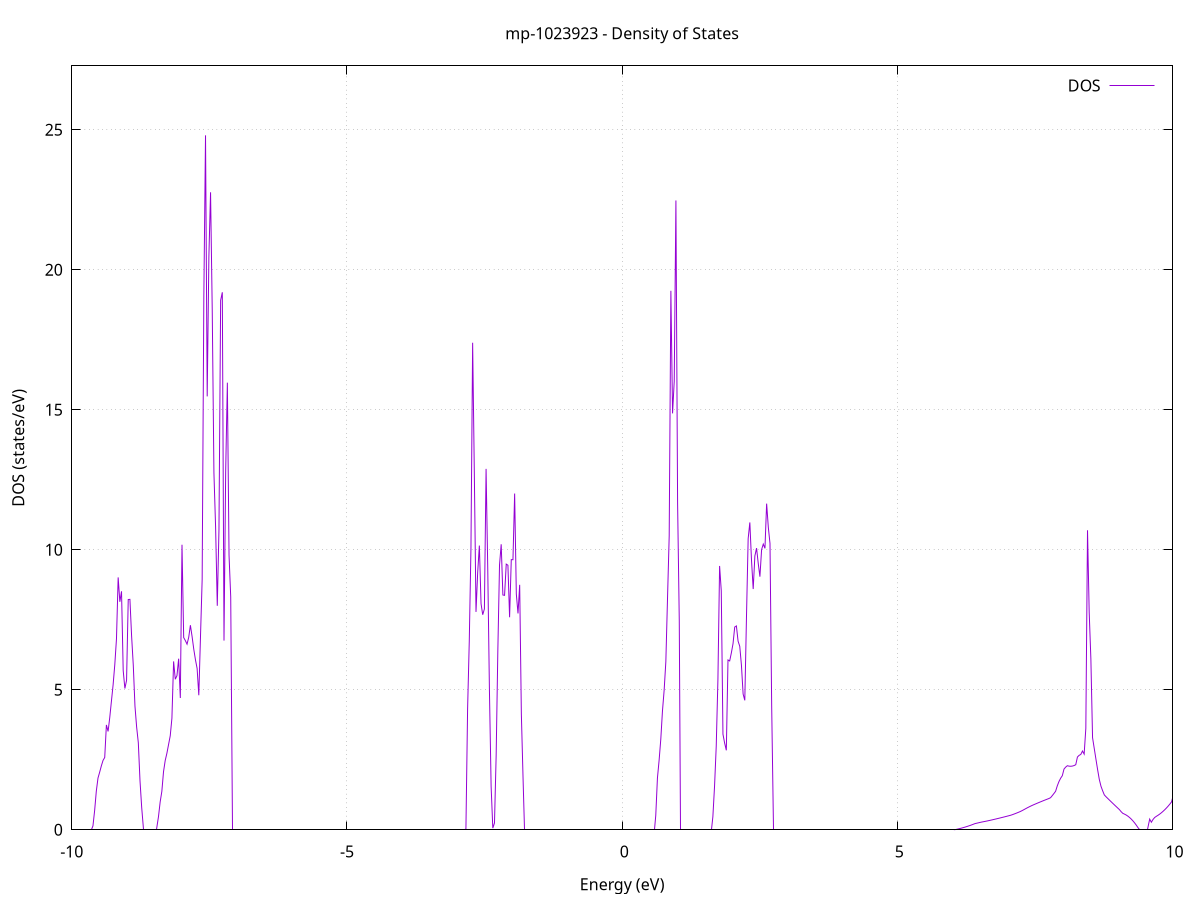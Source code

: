 set title 'mp-1023923 - Density of States'
set xlabel 'Energy (eV)'
set ylabel 'DOS (states/eV)'
set grid
set xrange [-10:10]
set yrange [0:27.285]
set xzeroaxis lt -1
set terminal png size 800,600
set output 'mp-1023923_dos_gnuplot.png'
plot '-' using 1:2 with lines title 'DOS'
-31.044400 0.000000
-31.013900 0.000000
-30.983300 0.000000
-30.952800 0.000000
-30.922300 0.000000
-30.891800 0.000000
-30.861200 0.000000
-30.830700 0.000000
-30.800200 0.000000
-30.769700 0.000000
-30.739100 0.000000
-30.708600 0.000000
-30.678100 0.000000
-30.647600 0.000000
-30.617000 0.000000
-30.586500 0.000000
-30.556000 0.000000
-30.525500 0.000000
-30.494900 0.000000
-30.464400 0.000000
-30.433900 0.000000
-30.403400 0.000000
-30.372800 0.000000
-30.342300 0.000000
-30.311800 0.000000
-30.281300 0.000000
-30.250700 0.000000
-30.220200 0.000000
-30.189700 0.000000
-30.159100 0.000000
-30.128600 0.000000
-30.098100 0.000000
-30.067600 0.000000
-30.037000 0.000000
-30.006500 0.000000
-29.976000 0.000000
-29.945500 0.000000
-29.914900 0.000000
-29.884400 0.000000
-29.853900 0.000000
-29.823400 0.000000
-29.792800 0.000000
-29.762300 0.000000
-29.731800 0.000000
-29.701300 0.000000
-29.670700 0.000000
-29.640200 0.000000
-29.609700 0.000000
-29.579200 0.000000
-29.548600 0.000000
-29.518100 0.000000
-29.487600 0.000000
-29.457100 0.000000
-29.426500 0.000000
-29.396000 0.000000
-29.365500 0.000000
-29.335000 0.000000
-29.304400 0.000000
-29.273900 0.000000
-29.243400 0.000000
-29.212900 0.000000
-29.182300 0.000000
-29.151800 0.000000
-29.121300 0.000000
-29.090700 0.000000
-29.060200 0.000000
-29.029700 0.000000
-28.999200 0.000000
-28.968600 0.000000
-28.938100 0.000000
-28.907600 0.000000
-28.877100 0.000000
-28.846500 0.000000
-28.816000 0.000000
-28.785500 0.000000
-28.755000 0.000000
-28.724400 0.000000
-28.693900 0.000000
-28.663400 0.000000
-28.632900 0.000000
-28.602300 0.000000
-28.571800 0.000000
-28.541300 0.000000
-28.510800 0.000000
-28.480200 0.000000
-28.449700 0.000000
-28.419200 0.000000
-28.388700 0.000000
-28.358100 0.000000
-28.327600 0.000000
-28.297100 0.000000
-28.266600 1.535900
-28.236000 10.512400
-28.205500 23.268000
-28.175000 21.652300
-28.144500 43.119400
-28.113900 17.059300
-28.083400 6.485400
-28.052900 0.000000
-28.022400 0.000000
-27.991800 0.000000
-27.961300 0.000000
-27.930800 0.000000
-27.900200 0.000000
-27.869700 0.000000
-27.839200 0.000000
-27.808700 0.000000
-27.778100 0.000000
-27.747600 0.000000
-27.717100 0.000000
-27.686600 0.000000
-27.656000 0.000000
-27.625500 0.000000
-27.595000 0.000000
-27.564500 0.000000
-27.533900 0.000000
-27.503400 0.000000
-27.472900 0.000000
-27.442400 0.000000
-27.411800 0.000000
-27.381300 0.000000
-27.350800 0.000000
-27.320300 0.000000
-27.289700 0.000000
-27.259200 0.000000
-27.228700 0.000000
-27.198200 0.000000
-27.167600 0.000000
-27.137100 0.000000
-27.106600 0.000000
-27.076100 0.000000
-27.045500 0.000000
-27.015000 0.000000
-26.984500 0.000000
-26.954000 0.000000
-26.923400 0.000000
-26.892900 0.000000
-26.862400 0.000000
-26.831800 0.000000
-26.801300 0.000000
-26.770800 0.000000
-26.740300 0.000000
-26.709700 0.000000
-26.679200 0.000000
-26.648700 0.000000
-26.618200 0.000000
-26.587600 0.000000
-26.557100 0.000000
-26.526600 0.000000
-26.496100 0.000000
-26.465500 0.000000
-26.435000 0.000000
-26.404500 0.000000
-26.374000 0.000000
-26.343400 0.000000
-26.312900 0.000000
-26.282400 0.000000
-26.251900 0.000000
-26.221300 0.000000
-26.190800 0.000000
-26.160300 0.000000
-26.129800 0.000000
-26.099200 0.000000
-26.068700 0.000000
-26.038200 0.000000
-26.007700 0.000000
-25.977100 0.000000
-25.946600 0.000000
-25.916100 0.000000
-25.885600 0.000000
-25.855000 0.000000
-25.824500 0.000000
-25.794000 0.000000
-25.763400 0.000000
-25.732900 0.000000
-25.702400 0.000000
-25.671900 0.000000
-25.641300 0.000000
-25.610800 0.000000
-25.580300 0.000000
-25.549800 0.000000
-25.519200 0.000000
-25.488700 0.000000
-25.458200 0.000000
-25.427700 0.000000
-25.397100 0.000000
-25.366600 0.000000
-25.336100 0.000000
-25.305600 0.000000
-25.275000 0.000000
-25.244500 0.000000
-25.214000 0.000000
-25.183500 0.000000
-25.152900 0.000000
-25.122400 0.000000
-25.091900 0.000000
-25.061400 0.000000
-25.030800 0.000000
-25.000300 0.000000
-24.969800 0.000000
-24.939300 0.000000
-24.908700 0.000000
-24.878200 0.000000
-24.847700 0.000000
-24.817200 0.000000
-24.786600 0.000000
-24.756100 0.000000
-24.725600 0.000000
-24.695100 0.000000
-24.664500 0.000000
-24.634000 0.000000
-24.603500 0.000000
-24.572900 0.000000
-24.542400 0.000000
-24.511900 0.000000
-24.481400 0.000000
-24.450800 0.000000
-24.420300 0.000000
-24.389800 0.000000
-24.359300 0.000000
-24.328700 0.000000
-24.298200 0.000000
-24.267700 0.000000
-24.237200 0.000000
-24.206600 0.000000
-24.176100 0.000000
-24.145600 0.000000
-24.115100 0.000000
-24.084500 0.000000
-24.054000 0.000000
-24.023500 0.000000
-23.993000 0.000000
-23.962400 0.000000
-23.931900 0.000000
-23.901400 0.000000
-23.870900 0.000000
-23.840300 0.000000
-23.809800 0.000000
-23.779300 0.000000
-23.748800 0.000000
-23.718200 0.000000
-23.687700 0.000000
-23.657200 0.000000
-23.626700 0.000000
-23.596100 0.000000
-23.565600 0.000000
-23.535100 0.000000
-23.504500 0.000000
-23.474000 0.000000
-23.443500 0.000000
-23.413000 0.000000
-23.382400 0.000000
-23.351900 0.000000
-23.321400 0.000000
-23.290900 0.000000
-23.260300 0.000000
-23.229800 0.000000
-23.199300 0.000000
-23.168800 0.000000
-23.138200 0.000000
-23.107700 0.000000
-23.077200 0.000000
-23.046700 0.000000
-23.016100 0.000000
-22.985600 0.000000
-22.955100 0.000000
-22.924600 0.000000
-22.894000 0.000000
-22.863500 0.000000
-22.833000 0.000000
-22.802500 0.000000
-22.771900 0.000000
-22.741400 0.000000
-22.710900 0.000000
-22.680400 0.000000
-22.649800 0.000000
-22.619300 0.000000
-22.588800 0.000000
-22.558300 0.000000
-22.527700 0.000000
-22.497200 0.000000
-22.466700 0.000000
-22.436100 0.000000
-22.405600 0.000000
-22.375100 0.000000
-22.344600 0.000000
-22.314000 0.000000
-22.283500 0.000000
-22.253000 0.000000
-22.222500 0.000000
-22.191900 0.000000
-22.161400 0.000000
-22.130900 0.000000
-22.100400 0.000000
-22.069800 0.000000
-22.039300 0.000000
-22.008800 0.000000
-21.978300 0.000000
-21.947700 0.000000
-21.917200 0.000000
-21.886700 0.000000
-21.856200 0.000000
-21.825600 0.000000
-21.795100 0.000000
-21.764600 0.000000
-21.734100 0.000000
-21.703500 0.000000
-21.673000 0.000000
-21.642500 0.000000
-21.612000 0.000000
-21.581400 0.000000
-21.550900 0.000000
-21.520400 0.000000
-21.489900 0.000000
-21.459300 0.000000
-21.428800 0.000000
-21.398300 0.000000
-21.367800 0.000000
-21.337200 0.000000
-21.306700 0.000000
-21.276200 0.000000
-21.245600 0.000000
-21.215100 0.000000
-21.184600 0.000000
-21.154100 0.000000
-21.123500 0.000000
-21.093000 0.000000
-21.062500 0.000000
-21.032000 0.000000
-21.001400 0.000000
-20.970900 0.000000
-20.940400 0.000000
-20.909900 0.000000
-20.879300 0.000000
-20.848800 0.000000
-20.818300 0.000000
-20.787800 0.000000
-20.757200 0.000000
-20.726700 0.000000
-20.696200 0.000000
-20.665700 0.000000
-20.635100 0.000000
-20.604600 0.000000
-20.574100 0.000000
-20.543600 0.000000
-20.513000 0.000000
-20.482500 0.000000
-20.452000 0.000000
-20.421500 0.000000
-20.390900 0.000000
-20.360400 0.000000
-20.329900 0.000000
-20.299400 0.000000
-20.268800 0.000000
-20.238300 0.000000
-20.207800 0.000000
-20.177200 0.000000
-20.146700 0.000000
-20.116200 0.000000
-20.085700 0.000000
-20.055100 0.000000
-20.024600 0.000000
-19.994100 0.000000
-19.963600 0.000000
-19.933000 0.000000
-19.902500 0.000000
-19.872000 0.000000
-19.841500 0.000000
-19.810900 0.000000
-19.780400 0.000000
-19.749900 0.000000
-19.719400 0.000000
-19.688800 0.000000
-19.658300 0.000000
-19.627800 0.000000
-19.597300 0.000000
-19.566700 0.000000
-19.536200 0.000000
-19.505700 0.000000
-19.475200 0.000000
-19.444600 0.000000
-19.414100 0.000000
-19.383600 0.000000
-19.353100 0.000000
-19.322500 0.000000
-19.292000 0.000000
-19.261500 0.000000
-19.231000 0.000000
-19.200400 0.000000
-19.169900 0.000000
-19.139400 0.000000
-19.108800 0.000000
-19.078300 0.000000
-19.047800 0.000000
-19.017300 0.000000
-18.986700 0.000000
-18.956200 0.000000
-18.925700 0.000000
-18.895200 0.000000
-18.864600 0.000000
-18.834100 0.000000
-18.803600 0.000000
-18.773100 0.000000
-18.742500 0.000000
-18.712000 0.000000
-18.681500 0.000000
-18.651000 0.000000
-18.620400 0.000000
-18.589900 0.000000
-18.559400 0.000000
-18.528900 0.000000
-18.498300 0.000000
-18.467800 0.000000
-18.437300 0.000000
-18.406800 0.000000
-18.376200 0.000000
-18.345700 0.000000
-18.315200 0.000000
-18.284700 0.000000
-18.254100 0.000000
-18.223600 0.000000
-18.193100 0.000000
-18.162600 0.000000
-18.132000 0.000000
-18.101500 0.000000
-18.071000 0.000000
-18.040400 11.246200
-18.009900 36.146700
-17.979400 27.942100
-17.948900 16.876600
-17.918300 16.294400
-17.887800 16.427700
-17.857300 3.478700
-17.826800 3.454200
-17.796200 21.503200
-17.765700 17.127800
-17.735200 27.456500
-17.704700 14.135800
-17.674100 17.889800
-17.643600 18.808300
-17.613100 9.685100
-17.582600 0.414800
-17.552000 0.000000
-17.521500 0.000000
-17.491000 0.000000
-17.460500 0.000000
-17.429900 0.000000
-17.399400 0.000000
-17.368900 0.000000
-17.338400 0.000000
-17.307800 0.000000
-17.277300 0.000000
-17.246800 0.000000
-17.216300 0.000000
-17.185700 0.000000
-17.155200 0.000000
-17.124700 0.000000
-17.094200 0.000000
-17.063600 0.000000
-17.033100 0.000000
-17.002600 0.000000
-16.972100 0.000000
-16.941500 0.000000
-16.911000 0.000000
-16.880500 0.000000
-16.849900 0.000000
-16.819400 0.000000
-16.788900 0.000000
-16.758400 0.000000
-16.727800 0.000000
-16.697300 0.000000
-16.666800 0.000000
-16.636300 0.000000
-16.605700 0.000000
-16.575200 0.000000
-16.544700 0.000000
-16.514200 0.000000
-16.483600 0.000000
-16.453100 0.000000
-16.422600 0.000000
-16.392100 0.000000
-16.361500 0.000000
-16.331000 0.000000
-16.300500 0.000000
-16.270000 0.000000
-16.239400 0.000000
-16.208900 0.000000
-16.178400 0.000000
-16.147900 0.000000
-16.117300 0.000000
-16.086800 0.000000
-16.056300 0.000000
-16.025800 0.000000
-15.995200 0.000000
-15.964700 0.000000
-15.934200 0.000000
-15.903700 0.000000
-15.873100 0.000000
-15.842600 0.000000
-15.812100 0.000000
-15.781500 0.000000
-15.751000 0.000000
-15.720500 0.000000
-15.690000 0.000000
-15.659400 0.000000
-15.628900 0.000000
-15.598400 0.000000
-15.567900 0.000000
-15.537300 0.000000
-15.506800 0.000000
-15.476300 0.000000
-15.445800 0.000000
-15.415200 0.000000
-15.384700 0.000000
-15.354200 0.000000
-15.323700 0.000000
-15.293100 0.000000
-15.262600 0.000000
-15.232100 0.000000
-15.201600 0.000000
-15.171000 0.000000
-15.140500 0.000000
-15.110000 0.000000
-15.079500 0.000000
-15.048900 0.000000
-15.018400 0.000000
-14.987900 0.000000
-14.957400 0.000000
-14.926800 0.000000
-14.896300 0.000000
-14.865800 0.000000
-14.835300 0.000000
-14.804700 0.000000
-14.774200 0.000000
-14.743700 0.000000
-14.713100 0.000000
-14.682600 0.000000
-14.652100 0.000000
-14.621600 0.000000
-14.591000 0.000000
-14.560500 0.000000
-14.530000 0.000000
-14.499500 0.000000
-14.468900 0.000000
-14.438400 0.000000
-14.407900 0.000000
-14.377400 0.000000
-14.346800 0.000000
-14.316300 0.000000
-14.285800 0.000000
-14.255300 0.000000
-14.224700 0.000000
-14.194200 0.000000
-14.163700 0.000000
-14.133200 0.000000
-14.102600 0.000000
-14.072100 0.000000
-14.041600 0.000000
-14.011100 0.000000
-13.980500 0.000000
-13.950000 0.000000
-13.919500 0.000000
-13.889000 0.000000
-13.858400 0.000000
-13.827900 0.000000
-13.797400 0.000000
-13.766900 0.000000
-13.736300 0.000000
-13.705800 0.000000
-13.675300 0.000000
-13.644800 0.000000
-13.614200 0.000000
-13.583700 0.000000
-13.553200 0.000000
-13.522600 0.000000
-13.492100 0.000000
-13.461600 0.000000
-13.431100 0.000000
-13.400500 0.000000
-13.370000 0.000000
-13.339500 0.000000
-13.309000 0.000000
-13.278400 0.000000
-13.247900 0.000000
-13.217400 0.000000
-13.186900 0.000000
-13.156300 0.000000
-13.125800 0.000000
-13.095300 0.000000
-13.064800 0.000000
-13.034200 0.000000
-13.003700 0.000000
-12.973200 0.000000
-12.942700 0.000000
-12.912100 0.000000
-12.881600 0.000000
-12.851100 0.000000
-12.820600 0.000000
-12.790000 0.000000
-12.759500 0.000000
-12.729000 0.000000
-12.698500 0.000000
-12.667900 0.000000
-12.637400 0.000000
-12.606900 0.000000
-12.576400 0.000000
-12.545800 0.000000
-12.515300 0.000000
-12.484800 0.000000
-12.454200 0.000000
-12.423700 0.000000
-12.393200 0.000000
-12.362700 0.000000
-12.332100 0.000000
-12.301600 0.000000
-12.271100 0.000000
-12.240600 0.000000
-12.210000 0.000000
-12.179500 0.000000
-12.149000 0.000000
-12.118500 0.000000
-12.087900 0.000000
-12.057400 0.000000
-12.026900 0.000000
-11.996400 0.000000
-11.965800 0.000000
-11.935300 0.000000
-11.904800 0.000000
-11.874300 0.000000
-11.843700 0.000000
-11.813200 0.000000
-11.782700 0.000000
-11.752200 0.000000
-11.721600 0.000000
-11.691100 0.000000
-11.660600 0.000000
-11.630100 0.000000
-11.599500 0.000000
-11.569000 0.000000
-11.538500 0.000000
-11.508000 0.000000
-11.477400 0.000000
-11.446900 0.000000
-11.416400 0.000000
-11.385800 0.000000
-11.355300 0.000000
-11.324800 0.000000
-11.294300 0.000000
-11.263700 0.000000
-11.233200 0.000000
-11.202700 0.000000
-11.172200 0.000000
-11.141600 0.000000
-11.111100 0.000000
-11.080600 0.000000
-11.050100 0.000000
-11.019500 0.000000
-10.989000 0.000000
-10.958500 0.000000
-10.928000 0.000000
-10.897400 0.000000
-10.866900 0.000000
-10.836400 0.000000
-10.805900 0.000000
-10.775300 0.000000
-10.744800 0.000000
-10.714300 0.000000
-10.683800 0.000000
-10.653200 0.000000
-10.622700 0.000000
-10.592200 0.000000
-10.561700 0.000000
-10.531100 0.000000
-10.500600 0.000000
-10.470100 0.000000
-10.439600 0.000000
-10.409000 0.000000
-10.378500 0.000000
-10.348000 0.000000
-10.317500 0.000000
-10.286900 0.000000
-10.256400 0.000000
-10.225900 0.000000
-10.195300 0.000000
-10.164800 0.000000
-10.134300 0.000000
-10.103800 0.000000
-10.073200 0.000000
-10.042700 0.000000
-10.012200 0.000000
-9.981700 0.000000
-9.951100 0.000000
-9.920600 0.000000
-9.890100 0.000000
-9.859600 0.000000
-9.829000 0.000000
-9.798500 0.000000
-9.768000 0.000000
-9.737500 0.000000
-9.706900 0.000000
-9.676400 0.000000
-9.645900 0.000000
-9.615400 0.138300
-9.584800 0.689900
-9.554300 1.382900
-9.523800 1.848900
-9.493300 2.058500
-9.462700 2.283500
-9.432200 2.477700
-9.401700 2.582200
-9.371200 3.745200
-9.340600 3.513000
-9.310100 4.011300
-9.279600 4.597800
-9.249100 5.180600
-9.218500 5.901700
-9.188000 6.824300
-9.157500 9.014500
-9.126900 8.141900
-9.096400 8.517500
-9.065900 5.685800
-9.035400 5.046400
-9.004800 5.335400
-8.974300 8.224700
-8.943800 8.230200
-8.913300 6.923600
-8.882700 5.876700
-8.852200 4.417300
-8.821700 3.666500
-8.791200 3.109400
-8.760600 1.750000
-8.730100 0.801000
-8.699600 0.000000
-8.669100 0.000000
-8.638500 0.000000
-8.608000 0.000000
-8.577500 0.000000
-8.547000 0.000000
-8.516400 0.000000
-8.485900 0.000000
-8.455400 0.000000
-8.424900 0.468500
-8.394300 0.993100
-8.363800 1.371800
-8.333300 2.072600
-8.302800 2.472600
-8.272200 2.730600
-8.241700 3.043900
-8.211200 3.356100
-8.180700 3.984600
-8.150100 6.014100
-8.119600 5.376300
-8.089100 5.504900
-8.058500 6.110700
-8.028000 4.707600
-7.997500 10.181100
-7.967000 6.866800
-7.936400 6.756100
-7.905900 6.629400
-7.875400 6.875100
-7.844900 7.306300
-7.814300 6.903800
-7.783800 6.451000
-7.753300 6.074100
-7.722800 5.761800
-7.692200 4.805300
-7.661700 6.890600
-7.631200 8.940200
-7.600700 19.041400
-7.570100 24.804500
-7.539600 15.480300
-7.509100 20.464400
-7.478600 22.769200
-7.448000 18.559100
-7.417500 12.752700
-7.387000 10.816700
-7.356500 8.000000
-7.325900 10.716000
-7.295400 18.910100
-7.264900 19.198000
-7.234400 6.756800
-7.203800 12.808700
-7.173300 15.969600
-7.142800 9.809800
-7.112300 8.320400
-7.081700 0.000000
-7.051200 0.000000
-7.020700 0.000000
-6.990200 0.000000
-6.959600 0.000000
-6.929100 0.000000
-6.898600 0.000000
-6.868000 0.000000
-6.837500 0.000000
-6.807000 0.000000
-6.776500 0.000000
-6.745900 0.000000
-6.715400 0.000000
-6.684900 0.000000
-6.654400 0.000000
-6.623800 0.000000
-6.593300 0.000000
-6.562800 0.000000
-6.532300 0.000000
-6.501700 0.000000
-6.471200 0.000000
-6.440700 0.000000
-6.410200 0.000000
-6.379600 0.000000
-6.349100 0.000000
-6.318600 0.000000
-6.288100 0.000000
-6.257500 0.000000
-6.227000 0.000000
-6.196500 0.000000
-6.166000 0.000000
-6.135400 0.000000
-6.104900 0.000000
-6.074400 0.000000
-6.043900 0.000000
-6.013300 0.000000
-5.982800 0.000000
-5.952300 0.000000
-5.921800 0.000000
-5.891200 0.000000
-5.860700 0.000000
-5.830200 0.000000
-5.799600 0.000000
-5.769100 0.000000
-5.738600 0.000000
-5.708100 0.000000
-5.677500 0.000000
-5.647000 0.000000
-5.616500 0.000000
-5.586000 0.000000
-5.555400 0.000000
-5.524900 0.000000
-5.494400 0.000000
-5.463900 0.000000
-5.433300 0.000000
-5.402800 0.000000
-5.372300 0.000000
-5.341800 0.000000
-5.311200 0.000000
-5.280700 0.000000
-5.250200 0.000000
-5.219700 0.000000
-5.189100 0.000000
-5.158600 0.000000
-5.128100 0.000000
-5.097600 0.000000
-5.067000 0.000000
-5.036500 0.000000
-5.006000 0.000000
-4.975500 0.000000
-4.944900 0.000000
-4.914400 0.000000
-4.883900 0.000000
-4.853400 0.000000
-4.822800 0.000000
-4.792300 0.000000
-4.761800 0.000000
-4.731200 0.000000
-4.700700 0.000000
-4.670200 0.000000
-4.639700 0.000000
-4.609100 0.000000
-4.578600 0.000000
-4.548100 0.000000
-4.517600 0.000000
-4.487000 0.000000
-4.456500 0.000000
-4.426000 0.000000
-4.395500 0.000000
-4.364900 0.000000
-4.334400 0.000000
-4.303900 0.000000
-4.273400 0.000000
-4.242800 0.000000
-4.212300 0.000000
-4.181800 0.000000
-4.151300 0.000000
-4.120700 0.000000
-4.090200 0.000000
-4.059700 0.000000
-4.029200 0.000000
-3.998600 0.000000
-3.968100 0.000000
-3.937600 0.000000
-3.907100 0.000000
-3.876500 0.000000
-3.846000 0.000000
-3.815500 0.000000
-3.785000 0.000000
-3.754400 0.000000
-3.723900 0.000000
-3.693400 0.000000
-3.662800 0.000000
-3.632300 0.000000
-3.601800 0.000000
-3.571300 0.000000
-3.540700 0.000000
-3.510200 0.000000
-3.479700 0.000000
-3.449200 0.000000
-3.418600 0.000000
-3.388100 0.000000
-3.357600 0.000000
-3.327100 0.000000
-3.296500 0.000000
-3.266000 0.000000
-3.235500 0.000000
-3.205000 0.000000
-3.174400 0.000000
-3.143900 0.000000
-3.113400 0.000000
-3.082900 0.000000
-3.052300 0.000000
-3.021800 0.000000
-2.991300 0.000000
-2.960800 0.000000
-2.930200 0.000000
-2.899700 0.000000
-2.869200 0.000000
-2.838700 0.020900
-2.808100 4.325500
-2.777600 6.737600
-2.747100 10.058000
-2.716600 17.396500
-2.686000 12.761800
-2.655500 7.781200
-2.625000 9.186700
-2.594500 10.152200
-2.563900 8.075300
-2.533400 7.680900
-2.502900 7.887800
-2.472300 12.891000
-2.441800 9.312000
-2.411300 4.973300
-2.380800 1.555500
-2.350200 0.058600
-2.319700 0.239700
-2.289200 2.656300
-2.258700 6.402000
-2.228100 9.460000
-2.197600 10.197800
-2.167100 8.386000
-2.136600 8.373600
-2.106000 9.489300
-2.075500 9.449200
-2.045000 7.591600
-2.014500 9.649000
-1.983900 9.646100
-1.953400 12.010300
-1.922900 8.423100
-1.892400 7.727000
-1.861800 8.748800
-1.831300 4.133700
-1.800800 1.860200
-1.770300 0.000000
-1.739700 0.000000
-1.709200 0.000000
-1.678700 0.000000
-1.648200 0.000000
-1.617600 0.000000
-1.587100 0.000000
-1.556600 0.000000
-1.526100 0.000000
-1.495500 0.000000
-1.465000 0.000000
-1.434500 0.000000
-1.403900 0.000000
-1.373400 0.000000
-1.342900 0.000000
-1.312400 0.000000
-1.281800 0.000000
-1.251300 0.000000
-1.220800 0.000000
-1.190300 0.000000
-1.159700 0.000000
-1.129200 0.000000
-1.098700 0.000000
-1.068200 0.000000
-1.037600 0.000000
-1.007100 0.000000
-0.976600 0.000000
-0.946100 0.000000
-0.915500 0.000000
-0.885000 0.000000
-0.854500 0.000000
-0.824000 0.000000
-0.793400 0.000000
-0.762900 0.000000
-0.732400 0.000000
-0.701900 0.000000
-0.671300 0.000000
-0.640800 0.000000
-0.610300 0.000000
-0.579800 0.000000
-0.549200 0.000000
-0.518700 0.000000
-0.488200 0.000000
-0.457700 0.000000
-0.427100 0.000000
-0.396600 0.000000
-0.366100 0.000000
-0.335500 0.000000
-0.305000 0.000000
-0.274500 0.000000
-0.244000 0.000000
-0.213400 0.000000
-0.182900 0.000000
-0.152400 0.000000
-0.121900 0.000000
-0.091300 0.000000
-0.060800 0.000000
-0.030300 0.000000
0.000200 0.000000
0.030800 0.000000
0.061300 0.000000
0.091800 0.000000
0.122300 0.000000
0.152900 0.000000
0.183400 0.000000
0.213900 0.000000
0.244400 0.000000
0.275000 0.000000
0.305500 0.000000
0.336000 0.000000
0.366500 0.000000
0.397100 0.000000
0.427600 0.000000
0.458100 0.000000
0.488600 0.000000
0.519200 0.000000
0.549700 0.000000
0.580200 0.000000
0.610700 0.509200
0.641300 1.848900
0.671800 2.484800
0.702300 3.237800
0.732800 4.246400
0.763400 4.990800
0.793900 5.999400
0.824400 8.267000
0.855000 10.500600
0.885500 19.251900
0.916000 14.873500
0.946500 16.022700
0.977100 22.477600
1.007600 11.678300
1.038100 7.464100
1.068600 0.000000
1.099200 0.000000
1.129700 0.000000
1.160200 0.000000
1.190700 0.000000
1.221300 0.000000
1.251800 0.000000
1.282300 0.000000
1.312800 0.000000
1.343400 0.000000
1.373900 0.000000
1.404400 0.000000
1.434900 0.000000
1.465500 0.000000
1.496000 0.000000
1.526500 0.000000
1.557000 0.000000
1.587600 0.000000
1.618100 0.000000
1.648600 0.469200
1.679100 1.558500
1.709700 2.987700
1.740200 5.361700
1.770700 9.422800
1.801200 8.535400
1.831800 3.415300
1.862300 3.095000
1.892800 2.838100
1.923400 6.065200
1.953900 6.030500
1.984400 6.318400
2.014900 6.649600
2.045500 7.241300
2.076000 7.280500
2.106500 6.737400
2.137000 6.553000
2.167600 5.877500
2.198100 4.849900
2.228600 4.623000
2.259100 7.601400
2.289700 10.397500
2.320200 10.978100
2.350700 9.616000
2.381200 8.598000
2.411800 9.781100
2.442300 10.060300
2.472800 9.515200
2.503300 9.040600
2.533900 10.004500
2.564400 10.204300
2.594900 10.052500
2.625400 11.650100
2.656000 10.801800
2.686500 10.227200
2.717000 4.420700
2.747500 0.000000
2.778100 0.000000
2.808600 0.000000
2.839100 0.000000
2.869600 0.000000
2.900200 0.000000
2.930700 0.000000
2.961200 0.000000
2.991800 0.000000
3.022300 0.000000
3.052800 0.000000
3.083300 0.000000
3.113900 0.000000
3.144400 0.000000
3.174900 0.000000
3.205400 0.000000
3.236000 0.000000
3.266500 0.000000
3.297000 0.000000
3.327500 0.000000
3.358100 0.000000
3.388600 0.000000
3.419100 0.000000
3.449600 0.000000
3.480200 0.000000
3.510700 0.000000
3.541200 0.000000
3.571700 0.000000
3.602300 0.000000
3.632800 0.000000
3.663300 0.000000
3.693800 0.000000
3.724400 0.000000
3.754900 0.000000
3.785400 0.000000
3.815900 0.000000
3.846500 0.000000
3.877000 0.000000
3.907500 0.000000
3.938000 0.000000
3.968600 0.000000
3.999100 0.000000
4.029600 0.000000
4.060100 0.000000
4.090700 0.000000
4.121200 0.000000
4.151700 0.000000
4.182300 0.000000
4.212800 0.000000
4.243300 0.000000
4.273800 0.000000
4.304400 0.000000
4.334900 0.000000
4.365400 0.000000
4.395900 0.000000
4.426500 0.000000
4.457000 0.000000
4.487500 0.000000
4.518000 0.000000
4.548600 0.000000
4.579100 0.000000
4.609600 0.000000
4.640100 0.000000
4.670700 0.000000
4.701200 0.000000
4.731700 0.000000
4.762200 0.000000
4.792800 0.000000
4.823300 0.000000
4.853800 0.000000
4.884300 0.000000
4.914900 0.000000
4.945400 0.000000
4.975900 0.000000
5.006400 0.000000
5.037000 0.000000
5.067500 0.000000
5.098000 0.000000
5.128500 0.000000
5.159100 0.000000
5.189600 0.000000
5.220100 0.000000
5.250700 0.000000
5.281200 0.000000
5.311700 0.000000
5.342200 0.000000
5.372800 0.000000
5.403300 0.000000
5.433800 0.000000
5.464300 0.000000
5.494900 0.000000
5.525400 0.000000
5.555900 0.000000
5.586400 0.000000
5.617000 0.000000
5.647500 0.000000
5.678000 0.000000
5.708500 0.000000
5.739100 0.000000
5.769600 0.000000
5.800100 0.000000
5.830600 0.000000
5.861200 0.000000
5.891700 0.000000
5.922200 0.000000
5.952700 0.000000
5.983300 0.000000
6.013800 0.000000
6.044300 0.003100
6.074800 0.015800
6.105400 0.029400
6.135900 0.044000
6.166400 0.059600
6.196900 0.076200
6.227500 0.093800
6.258000 0.112400
6.288500 0.131900
6.319100 0.152500
6.349600 0.174000
6.380100 0.196500
6.410600 0.220000
6.441200 0.234000
6.471700 0.247900
6.502200 0.262300
6.532700 0.275400
6.563300 0.287100
6.593800 0.298900
6.624300 0.311200
6.654800 0.324000
6.685400 0.337300
6.715900 0.351000
6.746400 0.365000
6.776900 0.379100
6.807500 0.393400
6.838000 0.407900
6.868500 0.422600
6.899000 0.437500
6.929600 0.452500
6.960100 0.467800
6.990600 0.483200
7.021100 0.498900
7.051700 0.514700
7.082200 0.533500
7.112700 0.555400
7.143200 0.578200
7.173800 0.601900
7.204300 0.626500
7.234800 0.652100
7.265300 0.681800
7.295900 0.714400
7.326400 0.747300
7.356900 0.779700
7.387400 0.810700
7.418000 0.840500
7.448500 0.868800
7.479000 0.895400
7.509600 0.921300
7.540100 0.946900
7.570600 0.972100
7.601100 0.997000
7.631700 1.021600
7.662200 1.045800
7.692700 1.069600
7.723200 1.093200
7.753800 1.116300
7.784300 1.145400
7.814800 1.217800
7.845300 1.294600
7.875900 1.374800
7.906400 1.567700
7.936900 1.721800
7.967400 1.840800
7.998000 1.932000
8.028500 2.167300
8.059000 2.238300
8.089500 2.287700
8.120100 2.272500
8.150600 2.268400
8.181100 2.275600
8.211600 2.294000
8.242200 2.324400
8.272700 2.598900
8.303200 2.658400
8.333700 2.690900
8.364300 2.813500
8.394800 2.703300
8.425300 3.619800
8.455800 10.697100
8.486400 7.768300
8.516900 6.105200
8.547400 3.289600
8.578000 2.907100
8.608500 2.526500
8.639000 2.152500
8.669500 1.803400
8.700100 1.557700
8.730600 1.393600
8.761100 1.245800
8.791600 1.181200
8.822200 1.121900
8.852700 1.063100
8.883200 1.004800
8.913700 0.946900
8.944300 0.889400
8.974800 0.832400
9.005300 0.775900
9.035800 0.719700
9.066400 0.646600
9.096900 0.587200
9.127400 0.559500
9.157900 0.527600
9.188500 0.487700
9.219000 0.439800
9.249500 0.383900
9.280000 0.320000
9.310600 0.248000
9.341100 0.167900
9.371600 0.079900
9.402100 0.000000
9.432700 0.000000
9.463200 0.000000
9.493700 0.000000
9.524200 0.000000
9.554800 0.000000
9.585300 0.381100
9.615800 0.269500
9.646400 0.369400
9.676900 0.439700
9.707400 0.481500
9.737900 0.519100
9.768500 0.561500
9.799000 0.608700
9.829500 0.660700
9.860000 0.717500
9.890600 0.779100
9.921100 0.845600
9.951600 0.916800
9.982100 0.992900
10.012700 1.218700
10.043200 1.578100
10.073700 1.920200
10.104200 2.900400
10.134800 3.429600
10.165300 2.958700
10.195800 2.821000
10.226300 2.834300
10.256900 2.792500
10.287400 2.730700
10.317900 2.678800
10.348400 2.635500
10.379000 2.601900
10.409500 2.581200
10.440000 2.564600
10.470500 2.563000
10.501100 2.570400
10.531600 2.526700
10.562100 2.480600
10.592600 2.613500
10.623200 2.785300
10.653700 2.510500
10.684200 2.137400
10.714700 2.024200
10.745300 1.981200
10.775800 1.943400
10.806300 1.912400
10.836900 1.964000
10.867400 2.129100
10.897900 2.458300
10.928400 2.919700
10.959000 3.748600
10.989500 2.788200
11.020000 2.610600
11.050500 2.534200
11.081100 1.880400
11.111600 1.797100
11.142100 1.730300
11.172600 1.702900
11.203200 1.645100
11.233700 1.557000
11.264200 1.542300
11.294700 1.539700
11.325300 1.538000
11.355800 1.537400
11.386300 1.094900
11.416800 1.040100
11.447400 0.988400
11.477900 0.939400
11.508400 1.166200
11.538900 1.494100
11.569500 1.747200
11.600000 1.924100
11.630500 2.027800
11.661000 2.087400
11.691600 2.118700
11.722100 2.183800
11.752600 2.306700
11.783100 2.437200
11.813700 2.582600
11.844200 2.826900
11.874700 3.195400
11.905300 3.464700
11.935800 3.952700
11.966300 4.558400
11.996800 5.111500
12.027400 4.923000
12.057900 5.652500
12.088400 4.308500
12.118900 3.911900
12.149500 3.470100
12.180000 2.975000
12.210500 2.459000
12.241000 2.027700
12.271600 1.725600
12.302100 1.344600
12.332600 1.005900
12.363100 0.730900
12.393700 0.700500
12.424200 0.753500
12.454700 0.854800
12.485200 1.009000
12.515800 1.285400
12.546300 1.980800
12.576800 3.478500
12.607300 3.485300
12.637900 3.857500
12.668400 4.173300
12.698900 4.201900
12.729400 4.167700
12.760000 4.100400
12.790500 4.004100
12.821000 3.824600
12.851500 3.534400
12.882100 3.571700
12.912600 3.401700
12.943100 3.078800
12.973700 2.993800
13.004200 3.183500
13.034700 2.637800
13.065200 2.238200
13.095800 1.971000
13.126300 1.794100
13.156800 1.705200
13.187300 1.667200
13.217900 1.658100
13.248400 1.661900
13.278900 1.688200
13.309400 1.739600
13.340000 1.802300
13.370500 1.857700
13.401000 1.920900
13.431500 1.994900
13.462100 2.072400
13.492600 2.218000
13.523100 2.661900
13.553600 2.901400
13.584200 2.975400
13.614700 2.999500
13.645200 2.977600
13.675700 2.920600
13.706300 2.863700
13.736800 2.864800
13.767300 2.991900
13.797800 2.929800
13.828400 2.671400
13.858900 2.634200
13.889400 2.596600
13.919900 2.510900
13.950500 2.386600
13.981000 2.211400
14.011500 2.029100
14.042100 1.962300
14.072600 1.900800
14.103100 1.990100
14.133600 2.050300
14.164200 2.022800
14.194700 1.987900
14.225200 1.971900
14.255700 1.967300
14.286300 1.973300
14.316800 1.990000
14.347300 2.024400
14.377800 2.058600
14.408400 2.257500
14.438900 2.375200
14.469400 2.253400
14.499900 2.185800
14.530500 1.993300
14.561000 1.914200
14.591500 1.909400
14.622000 1.909900
14.652600 1.908800
14.683100 1.901700
14.713600 1.890500
14.744100 1.875300
14.774700 1.856200
14.805200 1.854200
14.835700 1.909100
14.866200 1.925800
14.896800 1.845600
14.927300 1.701100
14.957800 1.691800
14.988300 1.675500
15.018900 1.916900
15.049400 1.905500
15.079900 1.795600
15.110400 1.692900
15.141000 1.599800
15.171500 1.517800
15.202000 1.446800
15.232600 1.387000
15.263100 1.338000
15.293600 1.300200
15.324100 1.273900
15.354700 1.258500
15.385200 1.250300
15.415700 1.248800
15.446200 1.253100
15.476800 1.259800
15.507300 1.254000
15.537800 1.533100
15.568300 1.541700
15.598900 1.554900
15.629400 1.572600
15.659900 1.592600
15.690400 1.613400
15.721000 1.634900
15.751500 1.812100
15.782000 2.139800
15.812500 2.376600
15.843100 2.429100
15.873600 2.382400
15.904100 2.388900
15.934600 2.451900
15.965200 2.729700
15.995700 2.881400
16.026200 2.907000
16.056700 3.096600
16.087300 3.463400
16.117800 3.676100
16.148300 3.904600
16.178800 4.187100
16.209400 4.328200
16.239900 4.434200
16.270400 4.514800
16.301000 4.570500
16.331500 4.822700
16.362000 4.734900
16.392500 4.684300
16.423100 4.761200
16.453600 4.446900
16.484100 4.803900
16.514600 2.615000
16.545200 2.275400
16.575700 2.002000
16.606200 1.739100
16.636700 1.468400
16.667300 1.219300
16.697800 1.015000
16.728300 1.296200
16.758800 1.324500
16.789400 1.339300
16.819900 1.350200
16.850400 1.314200
16.880900 1.366700
16.911500 1.477300
16.942000 1.669300
16.972500 1.948600
17.003000 2.294100
17.033600 2.532200
17.064100 2.617000
17.094600 2.639400
17.125100 2.538600
17.155700 2.386700
17.186200 2.548600
17.216700 2.656100
17.247200 2.791800
17.277800 2.943800
17.308300 3.102500
17.338800 3.266700
17.369400 3.768700
17.399900 4.246100
17.430400 4.408900
17.460900 4.312400
17.491500 4.103500
17.522000 4.005400
17.552500 4.764700
17.583000 4.070000
17.613600 4.090500
17.644100 4.082000
17.674600 3.951200
17.705100 3.857300
17.735700 3.767000
17.766200 3.705700
17.796700 3.814300
17.827200 4.396900
17.857800 3.659900
17.888300 2.877500
17.918800 2.956600
17.949300 3.032900
17.979900 3.093400
18.010400 3.142400
18.040900 3.175300
18.071400 3.190400
18.102000 3.187600
18.132500 3.185600
18.163000 3.176500
18.193500 3.391400
18.224100 3.363200
18.254600 3.251400
18.285100 3.019500
18.315600 2.455300
18.346200 2.173300
18.376700 2.660700
18.407200 3.535700
18.437700 3.765600
18.468300 4.121500
18.498800 4.542600
18.529300 5.144600
18.559900 4.738100
18.590400 3.655800
18.620900 2.607100
18.651400 2.031400
18.682000 1.630000
18.712500 1.519300
18.743000 3.245600
18.773500 4.782900
18.804100 6.314700
18.834600 10.196100
18.865100 6.956800
18.895600 5.174900
18.926200 5.428300
18.956700 3.836900
18.987200 2.731400
19.017700 1.531600
19.048300 0.563600
19.078800 0.353000
19.109300 0.247600
19.139800 0.191600
19.170400 0.211000
19.200900 0.320900
19.231400 0.457000
19.261900 0.622700
19.292500 0.826300
19.323000 1.068500
19.353500 1.372600
19.384000 1.752600
19.414600 2.146400
19.445100 2.569200
19.475600 3.020900
19.506100 3.603700
19.536700 4.124300
19.567200 4.474200
19.597700 4.385000
19.628300 4.139900
19.658800 3.739000
19.689300 3.406100
19.719800 3.221000
19.750400 3.039600
19.780900 2.832900
19.811400 2.634600
19.841900 2.503300
19.872500 2.177600
19.903000 1.816500
19.933500 1.735500
19.964000 1.559800
19.994600 1.364300
20.025100 1.497100
20.055600 1.665900
20.086100 1.842600
20.116700 2.019400
20.147200 2.489800
20.177700 3.427000
20.208200 3.658100
20.238800 3.463300
20.269300 3.429600
20.299800 3.303400
20.330300 3.107600
20.360900 3.112200
20.391400 3.070500
20.421900 3.264400
20.452400 3.214400
20.483000 2.929500
20.513500 2.785800
20.544000 2.749300
20.574500 2.746700
20.605100 2.605800
20.635600 2.535700
20.666100 2.550400
20.696700 2.582700
20.727200 2.577800
20.757700 2.437200
20.788200 2.283900
20.818800 2.187700
20.849300 2.083700
20.879800 1.966600
20.910300 1.837400
20.940900 1.804700
20.971400 1.803000
21.001900 1.820800
21.032400 1.850400
21.063000 1.894700
21.093500 1.952700
21.124000 2.024500
21.154500 2.109500
21.185100 2.203900
21.215600 2.307300
21.246100 2.734000
21.276600 3.011600
21.307200 3.268700
21.337700 3.148200
21.368200 3.121000
21.398700 3.238300
21.429300 3.610500
21.459800 3.923300
21.490300 3.877700
21.520800 3.807200
21.551400 3.676300
21.581900 3.450600
21.612400 3.212300
21.642900 3.171700
21.673500 3.127700
21.704000 3.254800
21.734500 3.293700
21.765000 3.318600
21.795600 3.349300
21.826100 3.340100
21.856600 3.306400
21.887200 3.261500
21.917700 3.261500
21.948200 3.292900
21.978700 3.344800
22.009300 3.490600
22.039800 3.073700
22.070300 3.003700
22.100800 2.957900
22.131400 2.910800
22.161900 2.862600
22.192400 2.852500
22.222900 2.849500
22.253500 2.878900
22.284000 3.033900
22.314500 3.119800
22.345000 3.178700
22.375600 3.368200
22.406100 6.313700
22.436600 4.045100
22.467100 4.293600
22.497700 4.457500
22.528200 4.505500
22.558700 4.408100
22.589200 4.165500
22.619800 3.797000
22.650300 3.474300
22.680800 3.516400
22.711300 3.757300
22.741900 3.663000
22.772400 3.591400
22.802900 3.574800
22.833400 3.269100
22.864000 2.906500
22.894500 2.777200
22.925000 2.657800
22.955600 2.543500
22.986100 2.424200
23.016600 2.320800
23.047100 2.238400
23.077700 2.583700
23.108200 3.394500
23.138700 3.928000
23.169200 4.533400
23.199800 4.968300
23.230300 4.964200
23.260800 4.724100
23.291300 4.236800
23.321900 3.755700
23.352400 3.440300
23.382900 3.140900
23.413400 2.860200
23.444000 2.627600
23.474500 2.952800
23.505000 3.245600
23.535500 3.232800
23.566100 3.226500
23.596600 3.240200
23.627100 3.523400
23.657600 3.462500
23.688200 3.392100
23.718700 3.435700
23.749200 3.457700
23.779700 3.506200
23.810300 3.636000
23.840800 3.488900
23.871300 3.338900
23.901800 3.209300
23.932400 3.080300
23.962900 2.975400
23.993400 3.024000
24.024000 3.046500
24.054500 3.085000
24.085000 3.131700
24.115500 4.110500
24.146100 4.878500
24.176600 5.027200
24.207100 4.949600
24.237600 4.754100
24.268200 4.382400
24.298700 4.141900
24.329200 3.732100
24.359700 3.338900
24.390300 3.181100
24.420800 3.048500
24.451300 2.931600
24.481800 2.829200
24.512400 2.748200
24.542900 2.687100
24.573400 2.642300
24.603900 2.615800
24.634500 2.698200
24.665000 2.690900
24.695500 2.675900
24.726000 2.697800
24.756600 2.718900
24.787100 2.731900
24.817600 3.081800
24.848100 3.148000
24.878700 3.121400
24.909200 3.004500
24.939700 2.897000
24.970200 2.863800
25.000800 2.864300
25.031300 2.849100
25.061800 2.623400
25.092300 2.366100
25.122900 2.290400
25.153400 2.217100
25.183900 2.139600
25.214500 2.040300
25.245000 1.946900
25.275500 1.936600
25.306000 1.933700
25.336600 1.915100
25.367100 1.897900
25.397600 1.884900
25.428100 1.873200
25.458700 1.862700
25.489200 1.852600
25.519700 1.840700
25.550200 1.827000
25.580800 1.811900
25.611300 1.795500
25.641800 1.773600
25.672300 1.745800
25.702900 1.711300
25.733400 1.669600
25.763900 1.617400
25.794400 1.567300
25.825000 1.512900
25.855500 1.447000
25.886000 1.338000
25.916500 1.255400
25.947100 1.178100
25.977600 1.101200
26.008100 1.021400
26.038600 0.938200
26.069200 0.851500
26.099700 0.761300
26.130200 0.672800
26.160700 0.598600
26.191300 0.541500
26.221800 0.497900
26.252300 0.464000
26.282900 0.432600
26.313400 0.402100
26.343900 0.372600
26.374400 0.343900
26.405000 0.316200
26.435500 0.289500
26.466000 0.263600
26.496500 0.246500
26.527100 0.230500
26.557600 0.215000
26.588100 0.199800
26.618600 0.185100
26.649200 0.170800
26.679700 0.156900
26.710200 0.143400
26.740700 0.130300
26.771300 0.117600
26.801800 0.105700
26.832300 0.097600
26.862800 0.089300
26.893400 0.080800
26.923900 0.073600
26.954400 0.066000
26.984900 0.058000
27.015500 0.051700
27.046000 0.045900
27.076500 0.039600
27.107000 0.032900
27.137600 0.025600
27.168100 0.017800
27.198600 0.009600
27.229100 0.000800
27.259700 0.000000
27.290200 0.000000
27.320700 0.000000
27.351300 0.000000
27.381800 0.000000
27.412300 0.000000
27.442800 0.000000
27.473400 0.000000
27.503900 0.000000
27.534400 0.000000
27.564900 0.000000
27.595500 0.000000
27.626000 0.000000
27.656500 0.000000
27.687000 0.000000
27.717600 0.000000
27.748100 0.000000
27.778600 0.000000
27.809100 0.000000
27.839700 0.000000
27.870200 0.000000
27.900700 0.000000
27.931200 0.000000
27.961800 0.000000
27.992300 0.000000
28.022800 0.000000
28.053300 0.000000
28.083900 0.000000
28.114400 0.000000
28.144900 0.000000
28.175400 0.000000
28.206000 0.000000
28.236500 0.000000
28.267000 0.000000
28.297500 0.000000
28.328100 0.000000
28.358600 0.000000
28.389100 0.000000
28.419700 0.000000
28.450200 0.000000
28.480700 0.000000
28.511200 0.000000
28.541800 0.000000
28.572300 0.000000
28.602800 0.000000
28.633300 0.000000
28.663900 0.000000
28.694400 0.000000
28.724900 0.000000
28.755400 0.000000
28.786000 0.000000
28.816500 0.000000
28.847000 0.000000
28.877500 0.000000
28.908100 0.000000
28.938600 0.000000
28.969100 0.000000
28.999600 0.000000
29.030200 0.000000
29.060700 0.000000
29.091200 0.000000
29.121700 0.000000
29.152300 0.000000
29.182800 0.000000
29.213300 0.000000
29.243800 0.000000
29.274400 0.000000
29.304900 0.000000
29.335400 0.000000
29.365900 0.000000
29.396500 0.000000
29.427000 0.000000
29.457500 0.000000
29.488000 0.000000
29.518600 0.000000
29.549100 0.000000
29.579600 0.000000
29.610200 0.000000
29.640700 0.000000
29.671200 0.000000
29.701700 0.000000
29.732300 0.000000
29.762800 0.000000
29.793300 0.000000
29.823800 0.000000
29.854400 0.000000
29.884900 0.000000
29.915400 0.000000
29.945900 0.000000
29.976500 0.000000
30.007000 0.000000
e
